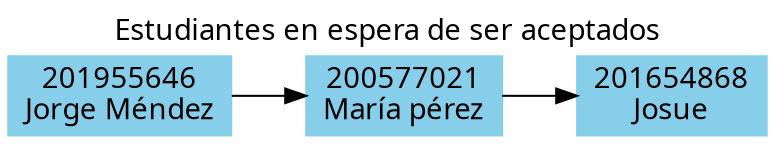 digraph G{

rankdir=LR; 
 node[shape=rectangle, style=filled, color=skyBlue, fontname="Century Gothic"]; 
 graph [fontname="Century Gothic"]; 
 labelloc="t"; label="Estudiantes en espera de ser aceptados"; 
0[label="201955646\nJorge Méndez"]
1[label="200577021\nMaría pérez"]
2[label="201654868\nJosue"]
0 -> 1 -> 2
}